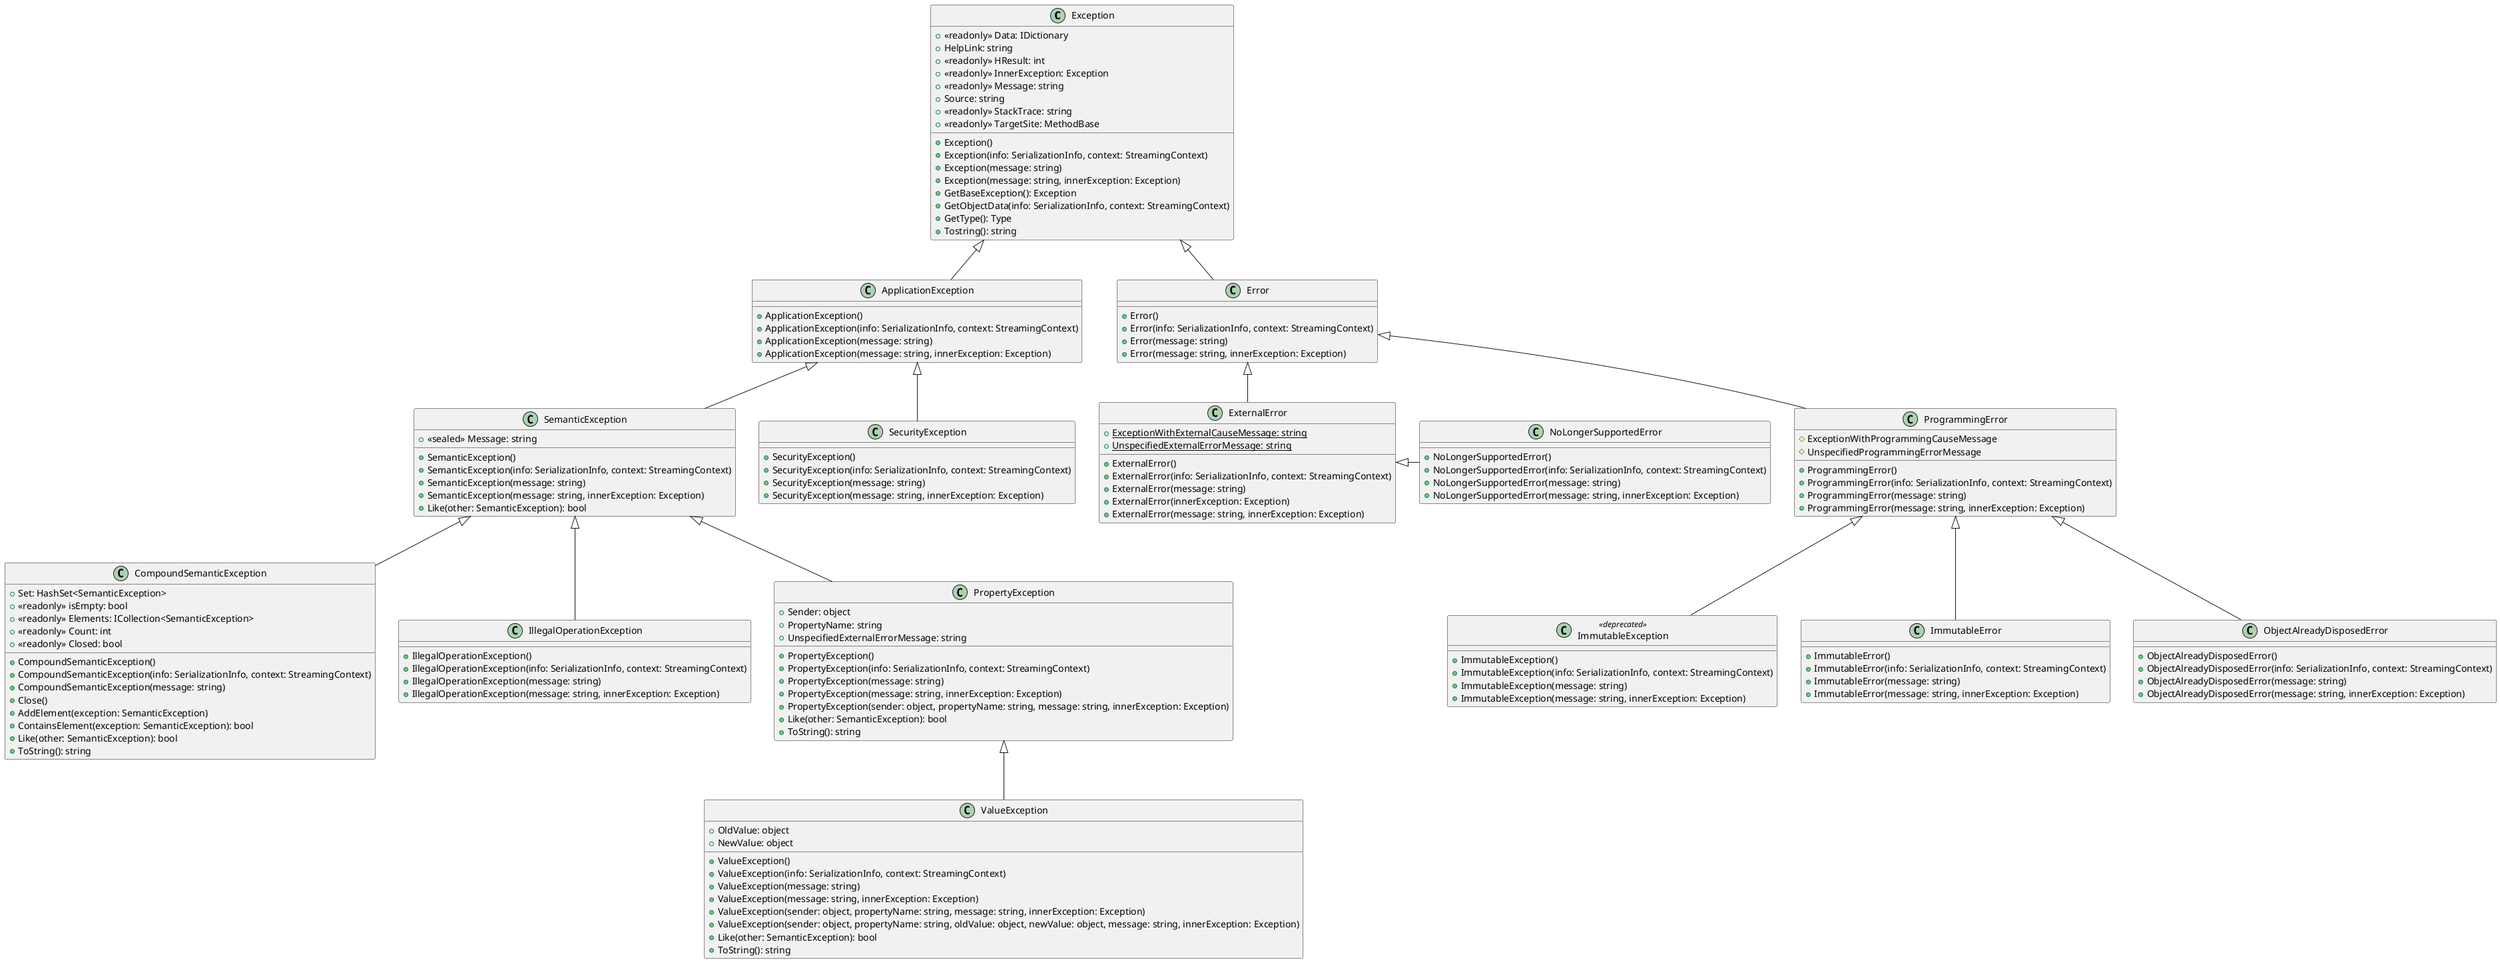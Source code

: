 @startuml

class Exception {
    + <<readonly>> Data: IDictionary
    + HelpLink: string
    + <<readonly>> HResult: int
    + <<readonly>> InnerException: Exception
    + <<readonly>> Message: string
    + Source: string
    + <<readonly>> StackTrace: string
    + <<readonly>> TargetSite: MethodBase
    + Exception()
    + Exception(info: SerializationInfo, context: StreamingContext)
    + Exception(message: string)
    + Exception(message: string, innerException: Exception)
    + GetBaseException(): Exception
    + GetObjectData(info: SerializationInfo, context: StreamingContext)
    + GetType(): Type
    + Tostring(): string
}

Exception <|-- ApplicationException
class ApplicationException {
    + ApplicationException()
    + ApplicationException(info: SerializationInfo, context: StreamingContext)
    + ApplicationException(message: string)
    + ApplicationException(message: string, innerException: Exception)
}

Exception <|-- Error
class Error {
    + Error()
    + Error(info: SerializationInfo, context: StreamingContext)
    + Error(message: string)
    + Error(message: string, innerException: Exception)
}

Error <|-- ExternalError
class ExternalError {
    + {static} ExceptionWithExternalCauseMessage: string
    + {static} UnspecifiedExternalErrorMessage: string
    + ExternalError()
    + ExternalError(info: SerializationInfo, context: StreamingContext)
    + ExternalError(message: string)
    + ExternalError(innerException: Exception)
    + ExternalError(message: string, innerException: Exception)
}

Error <|-- ProgrammingError
class ProgrammingError {
    # ExceptionWithProgrammingCauseMessage
    # UnspecifiedProgrammingErrorMessage
    + ProgrammingError()
    + ProgrammingError(info: SerializationInfo, context: StreamingContext)
    + ProgrammingError(message: string)
    + ProgrammingError(message: string, innerException: Exception)
}

ProgrammingError <|-- ImmutableException
class ImmutableException <<deprecated>> {
    + ImmutableException()
    + ImmutableException(info: SerializationInfo, context: StreamingContext)
    + ImmutableException(message: string)
    + ImmutableException(message: string, innerException: Exception)
}

ExternalError <|- NoLongerSupportedError
class NoLongerSupportedError {
    + NoLongerSupportedError()
    + NoLongerSupportedError(info: SerializationInfo, context: StreamingContext)
    + NoLongerSupportedError(message: string)
    + NoLongerSupportedError(message: string, innerException: Exception)
}

ProgrammingError <|-- ImmutableError
class ImmutableError {
    + ImmutableError()
    + ImmutableError(info: SerializationInfo, context: StreamingContext)
    + ImmutableError(message: string)
    + ImmutableError(message: string, innerException: Exception)
}

ProgrammingError <|-- ObjectAlreadyDisposedError
class ObjectAlreadyDisposedError {
    + ObjectAlreadyDisposedError()
    + ObjectAlreadyDisposedError(info: SerializationInfo, context: StreamingContext)
    + ObjectAlreadyDisposedError(message: string)
    + ObjectAlreadyDisposedError(message: string, innerException: Exception)
}

ApplicationException <|-- SemanticException
class SemanticException {
    + <<sealed>> Message: string
    + SemanticException()
    + SemanticException(info: SerializationInfo, context: StreamingContext)
    + SemanticException(message: string)
    + SemanticException(message: string, innerException: Exception)
    + Like(other: SemanticException): bool
}

SemanticException <|-- CompoundSemanticException
class CompoundSemanticException {
    + Set: HashSet<SemanticException>
    + <<readonly>> isEmpty: bool
    + <<readonly>> Elements: ICollection<SemanticException>
    + <<readonly>> Count: int
    + <<readonly>> Closed: bool
    + CompoundSemanticException()
    + CompoundSemanticException(info: SerializationInfo, context: StreamingContext)
    + CompoundSemanticException(message: string)
    + Close()
    + AddElement(exception: SemanticException)
    + ContainsElement(exception: SemanticException): bool
    + Like(other: SemanticException): bool
    + ToString(): string
}

SemanticException <|-- IllegalOperationException
class IllegalOperationException {
    + IllegalOperationException()
    + IllegalOperationException(info: SerializationInfo, context: StreamingContext)
    + IllegalOperationException(message: string)
    + IllegalOperationException(message: string, innerException: Exception)
}

SemanticException <|-- PropertyException
class PropertyException {
    + Sender: object
    + PropertyName: string
    + UnspecifiedExternalErrorMessage: string
    + PropertyException()
    + PropertyException(info: SerializationInfo, context: StreamingContext)
    + PropertyException(message: string)
    + PropertyException(message: string, innerException: Exception)
    + PropertyException(sender: object, propertyName: string, message: string, innerException: Exception)
    + Like(other: SemanticException): bool
    + ToString(): string
}

PropertyException <|-- ValueException
class ValueException {
    + OldValue: object
    + NewValue: object
    + ValueException()
    + ValueException(info: SerializationInfo, context: StreamingContext)
    + ValueException(message: string)
    + ValueException(message: string, innerException: Exception)
    + ValueException(sender: object, propertyName: string, message: string, innerException: Exception)
    + ValueException(sender: object, propertyName: string, oldValue: object, newValue: object, message: string, innerException: Exception)
    + Like(other: SemanticException): bool
    + ToString(): string
}

ApplicationException <|-- SecurityException
class SecurityException {
    + SecurityException()
    + SecurityException(info: SerializationInfo, context: StreamingContext)
    + SecurityException(message: string)
    + SecurityException(message: string, innerException: Exception)
}

@enduml
